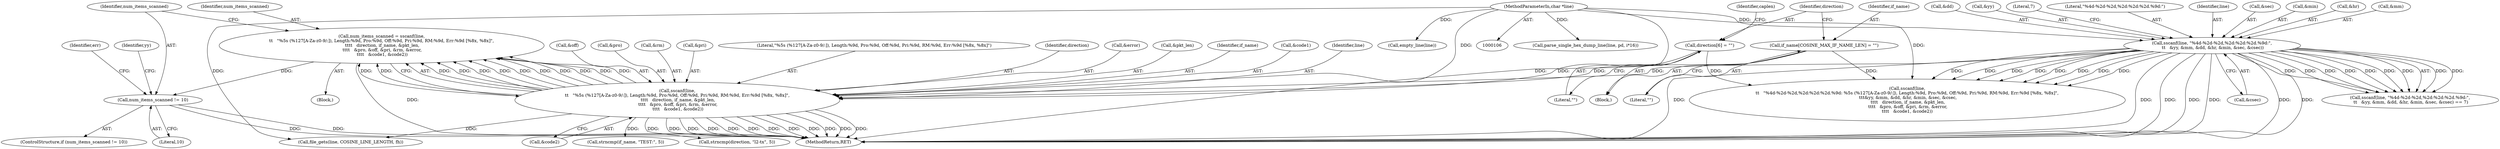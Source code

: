 digraph "0_wireshark_a66628e425db725df1ac52a3c573a03357060ddd@API" {
"1000230" [label="(Call,num_items_scanned = sscanf(line,\n\t\t   \"%5s (%127[A-Za-z0-9/:]), Length:%9d, Pro:%9d, Off:%9d, Pri:%9d, RM:%9d, Err:%9d [%8x, %8x]\",\n \t\t\t\t   direction, if_name, &pkt_len,\n \t\t\t\t   &pro, &off, &pri, &rm, &error,\n \t\t\t\t   &code1, &code2))"];
"1000232" [label="(Call,sscanf(line,\n\t\t   \"%5s (%127[A-Za-z0-9/:]), Length:%9d, Pro:%9d, Off:%9d, Pri:%9d, RM:%9d, Err:%9d [%8x, %8x]\",\n \t\t\t\t   direction, if_name, &pkt_len,\n \t\t\t\t   &pro, &off, &pri, &rm, &error,\n \t\t\t\t   &code1, &code2))"];
"1000156" [label="(Call,sscanf(line, \"%4d-%2d-%2d,%2d:%2d:%2d.%9d:\",\n \t\t   &yy, &mm, &dd, &hr, &min, &sec, &csec))"];
"1000110" [label="(MethodParameterIn,char *line)"];
"1000142" [label="(Call,direction[6] = \"\")"];
"1000138" [label="(Call,if_name[COSINE_MAX_IF_NAME_LEN] = \"\")"];
"1000254" [label="(Call,num_items_scanned != 10)"];
"1000270" [label="(Identifier,yy)"];
"1000241" [label="(Call,&off)"];
"1000157" [label="(Identifier,line)"];
"1000667" [label="(Call,parse_single_hex_dump_line(line, pd, i*16))"];
"1000634" [label="(Call,file_gets(line, COSINE_LINE_LENGTH, fh))"];
"1000232" [label="(Call,sscanf(line,\n\t\t   \"%5s (%127[A-Za-z0-9/:]), Length:%9d, Pro:%9d, Off:%9d, Pri:%9d, RM:%9d, Err:%9d [%8x, %8x]\",\n \t\t\t\t   direction, if_name, &pkt_len,\n \t\t\t\t   &pro, &off, &pri, &rm, &error,\n \t\t\t\t   &code1, &code2))"];
"1000169" [label="(Call,&sec)"];
"1000143" [label="(Identifier,direction)"];
"1000531" [label="(Call,strncmp(direction, \"l2-tx\", 5))"];
"1000167" [label="(Call,&min)"];
"1000239" [label="(Call,&pro)"];
"1000113" [label="(Block,)"];
"1000260" [label="(Identifier,err)"];
"1000165" [label="(Call,&hr)"];
"1000245" [label="(Call,&rm)"];
"1000229" [label="(Block,)"];
"1000161" [label="(Call,&mm)"];
"1000230" [label="(Call,num_items_scanned = sscanf(line,\n\t\t   \"%5s (%127[A-Za-z0-9/:]), Length:%9d, Pro:%9d, Off:%9d, Pri:%9d, RM:%9d, Err:%9d [%8x, %8x]\",\n \t\t\t\t   direction, if_name, &pkt_len,\n \t\t\t\t   &pro, &off, &pri, &rm, &error,\n \t\t\t\t   &code1, &code2))"];
"1000243" [label="(Call,&pri)"];
"1000659" [label="(Call,empty_line(line))"];
"1000177" [label="(Call,sscanf(line,\n\t\t   \"%4d-%2d-%2d,%2d:%2d:%2d.%9d: %5s (%127[A-Za-z0-9/:]), Length:%9d, Pro:%9d, Off:%9d, Pri:%9d, RM:%9d, Err:%9d [%8x, %8x]\",\n \t\t\t&yy, &mm, &dd, &hr, &min, &sec, &csec,\n \t\t\t\t   direction, if_name, &pkt_len,\n \t\t\t\t   &pro, &off, &pri, &rm, &error,\n\t\t\t\t   &code1, &code2))"];
"1000144" [label="(Literal,\"\")"];
"1000234" [label="(Literal,\"%5s (%127[A-Za-z0-9/:]), Length:%9d, Pro:%9d, Off:%9d, Pri:%9d, RM:%9d, Err:%9d [%8x, %8x]\")"];
"1000142" [label="(Call,direction[6] = \"\")"];
"1000235" [label="(Identifier,direction)"];
"1000247" [label="(Call,&error)"];
"1000231" [label="(Identifier,num_items_scanned)"];
"1000163" [label="(Call,&dd)"];
"1000159" [label="(Call,&yy)"];
"1000697" [label="(MethodReturn,RET)"];
"1000152" [label="(Identifier,caplen)"];
"1000237" [label="(Call,&pkt_len)"];
"1000156" [label="(Call,sscanf(line, \"%4d-%2d-%2d,%2d:%2d:%2d.%9d:\",\n \t\t   &yy, &mm, &dd, &hr, &min, &sec, &csec))"];
"1000110" [label="(MethodParameterIn,char *line)"];
"1000173" [label="(Literal,7)"];
"1000251" [label="(Call,&code2)"];
"1000140" [label="(Literal,\"\")"];
"1000256" [label="(Literal,10)"];
"1000236" [label="(Identifier,if_name)"];
"1000158" [label="(Literal,\"%4d-%2d-%2d,%2d:%2d:%2d.%9d:\")"];
"1000253" [label="(ControlStructure,if (num_items_scanned != 10))"];
"1000395" [label="(Call,strncmp(if_name, \"TEST:\", 5))"];
"1000139" [label="(Identifier,if_name)"];
"1000255" [label="(Identifier,num_items_scanned)"];
"1000171" [label="(Call,&csec)"];
"1000155" [label="(Call,sscanf(line, \"%4d-%2d-%2d,%2d:%2d:%2d.%9d:\",\n \t\t   &yy, &mm, &dd, &hr, &min, &sec, &csec) == 7)"];
"1000249" [label="(Call,&code1)"];
"1000138" [label="(Call,if_name[COSINE_MAX_IF_NAME_LEN] = \"\")"];
"1000254" [label="(Call,num_items_scanned != 10)"];
"1000233" [label="(Identifier,line)"];
"1000230" -> "1000229"  [label="AST: "];
"1000230" -> "1000232"  [label="CFG: "];
"1000231" -> "1000230"  [label="AST: "];
"1000232" -> "1000230"  [label="AST: "];
"1000255" -> "1000230"  [label="CFG: "];
"1000230" -> "1000697"  [label="DDG: "];
"1000232" -> "1000230"  [label="DDG: "];
"1000232" -> "1000230"  [label="DDG: "];
"1000232" -> "1000230"  [label="DDG: "];
"1000232" -> "1000230"  [label="DDG: "];
"1000232" -> "1000230"  [label="DDG: "];
"1000232" -> "1000230"  [label="DDG: "];
"1000232" -> "1000230"  [label="DDG: "];
"1000232" -> "1000230"  [label="DDG: "];
"1000232" -> "1000230"  [label="DDG: "];
"1000232" -> "1000230"  [label="DDG: "];
"1000232" -> "1000230"  [label="DDG: "];
"1000232" -> "1000230"  [label="DDG: "];
"1000230" -> "1000254"  [label="DDG: "];
"1000232" -> "1000251"  [label="CFG: "];
"1000233" -> "1000232"  [label="AST: "];
"1000234" -> "1000232"  [label="AST: "];
"1000235" -> "1000232"  [label="AST: "];
"1000236" -> "1000232"  [label="AST: "];
"1000237" -> "1000232"  [label="AST: "];
"1000239" -> "1000232"  [label="AST: "];
"1000241" -> "1000232"  [label="AST: "];
"1000243" -> "1000232"  [label="AST: "];
"1000245" -> "1000232"  [label="AST: "];
"1000247" -> "1000232"  [label="AST: "];
"1000249" -> "1000232"  [label="AST: "];
"1000251" -> "1000232"  [label="AST: "];
"1000232" -> "1000697"  [label="DDG: "];
"1000232" -> "1000697"  [label="DDG: "];
"1000232" -> "1000697"  [label="DDG: "];
"1000232" -> "1000697"  [label="DDG: "];
"1000232" -> "1000697"  [label="DDG: "];
"1000232" -> "1000697"  [label="DDG: "];
"1000232" -> "1000697"  [label="DDG: "];
"1000232" -> "1000697"  [label="DDG: "];
"1000232" -> "1000697"  [label="DDG: "];
"1000232" -> "1000697"  [label="DDG: "];
"1000232" -> "1000697"  [label="DDG: "];
"1000156" -> "1000232"  [label="DDG: "];
"1000110" -> "1000232"  [label="DDG: "];
"1000142" -> "1000232"  [label="DDG: "];
"1000138" -> "1000232"  [label="DDG: "];
"1000232" -> "1000395"  [label="DDG: "];
"1000232" -> "1000531"  [label="DDG: "];
"1000232" -> "1000634"  [label="DDG: "];
"1000156" -> "1000155"  [label="AST: "];
"1000156" -> "1000171"  [label="CFG: "];
"1000157" -> "1000156"  [label="AST: "];
"1000158" -> "1000156"  [label="AST: "];
"1000159" -> "1000156"  [label="AST: "];
"1000161" -> "1000156"  [label="AST: "];
"1000163" -> "1000156"  [label="AST: "];
"1000165" -> "1000156"  [label="AST: "];
"1000167" -> "1000156"  [label="AST: "];
"1000169" -> "1000156"  [label="AST: "];
"1000171" -> "1000156"  [label="AST: "];
"1000173" -> "1000156"  [label="CFG: "];
"1000156" -> "1000697"  [label="DDG: "];
"1000156" -> "1000697"  [label="DDG: "];
"1000156" -> "1000697"  [label="DDG: "];
"1000156" -> "1000697"  [label="DDG: "];
"1000156" -> "1000697"  [label="DDG: "];
"1000156" -> "1000697"  [label="DDG: "];
"1000156" -> "1000697"  [label="DDG: "];
"1000156" -> "1000155"  [label="DDG: "];
"1000156" -> "1000155"  [label="DDG: "];
"1000156" -> "1000155"  [label="DDG: "];
"1000156" -> "1000155"  [label="DDG: "];
"1000156" -> "1000155"  [label="DDG: "];
"1000156" -> "1000155"  [label="DDG: "];
"1000156" -> "1000155"  [label="DDG: "];
"1000156" -> "1000155"  [label="DDG: "];
"1000156" -> "1000155"  [label="DDG: "];
"1000110" -> "1000156"  [label="DDG: "];
"1000156" -> "1000177"  [label="DDG: "];
"1000156" -> "1000177"  [label="DDG: "];
"1000156" -> "1000177"  [label="DDG: "];
"1000156" -> "1000177"  [label="DDG: "];
"1000156" -> "1000177"  [label="DDG: "];
"1000156" -> "1000177"  [label="DDG: "];
"1000156" -> "1000177"  [label="DDG: "];
"1000156" -> "1000177"  [label="DDG: "];
"1000110" -> "1000106"  [label="AST: "];
"1000110" -> "1000697"  [label="DDG: "];
"1000110" -> "1000177"  [label="DDG: "];
"1000110" -> "1000634"  [label="DDG: "];
"1000110" -> "1000659"  [label="DDG: "];
"1000110" -> "1000667"  [label="DDG: "];
"1000142" -> "1000113"  [label="AST: "];
"1000142" -> "1000144"  [label="CFG: "];
"1000143" -> "1000142"  [label="AST: "];
"1000144" -> "1000142"  [label="AST: "];
"1000152" -> "1000142"  [label="CFG: "];
"1000142" -> "1000177"  [label="DDG: "];
"1000138" -> "1000113"  [label="AST: "];
"1000138" -> "1000140"  [label="CFG: "];
"1000139" -> "1000138"  [label="AST: "];
"1000140" -> "1000138"  [label="AST: "];
"1000143" -> "1000138"  [label="CFG: "];
"1000138" -> "1000177"  [label="DDG: "];
"1000254" -> "1000253"  [label="AST: "];
"1000254" -> "1000256"  [label="CFG: "];
"1000255" -> "1000254"  [label="AST: "];
"1000256" -> "1000254"  [label="AST: "];
"1000260" -> "1000254"  [label="CFG: "];
"1000270" -> "1000254"  [label="CFG: "];
"1000254" -> "1000697"  [label="DDG: "];
"1000254" -> "1000697"  [label="DDG: "];
}
